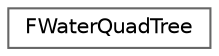 digraph "Graphical Class Hierarchy"
{
 // INTERACTIVE_SVG=YES
 // LATEX_PDF_SIZE
  bgcolor="transparent";
  edge [fontname=Helvetica,fontsize=10,labelfontname=Helvetica,labelfontsize=10];
  node [fontname=Helvetica,fontsize=10,shape=box,height=0.2,width=0.4];
  rankdir="LR";
  Node0 [id="Node000000",label="FWaterQuadTree",height=0.2,width=0.4,color="grey40", fillcolor="white", style="filled",URL="$d9/d9d/structFWaterQuadTree.html",tooltip=" "];
}

